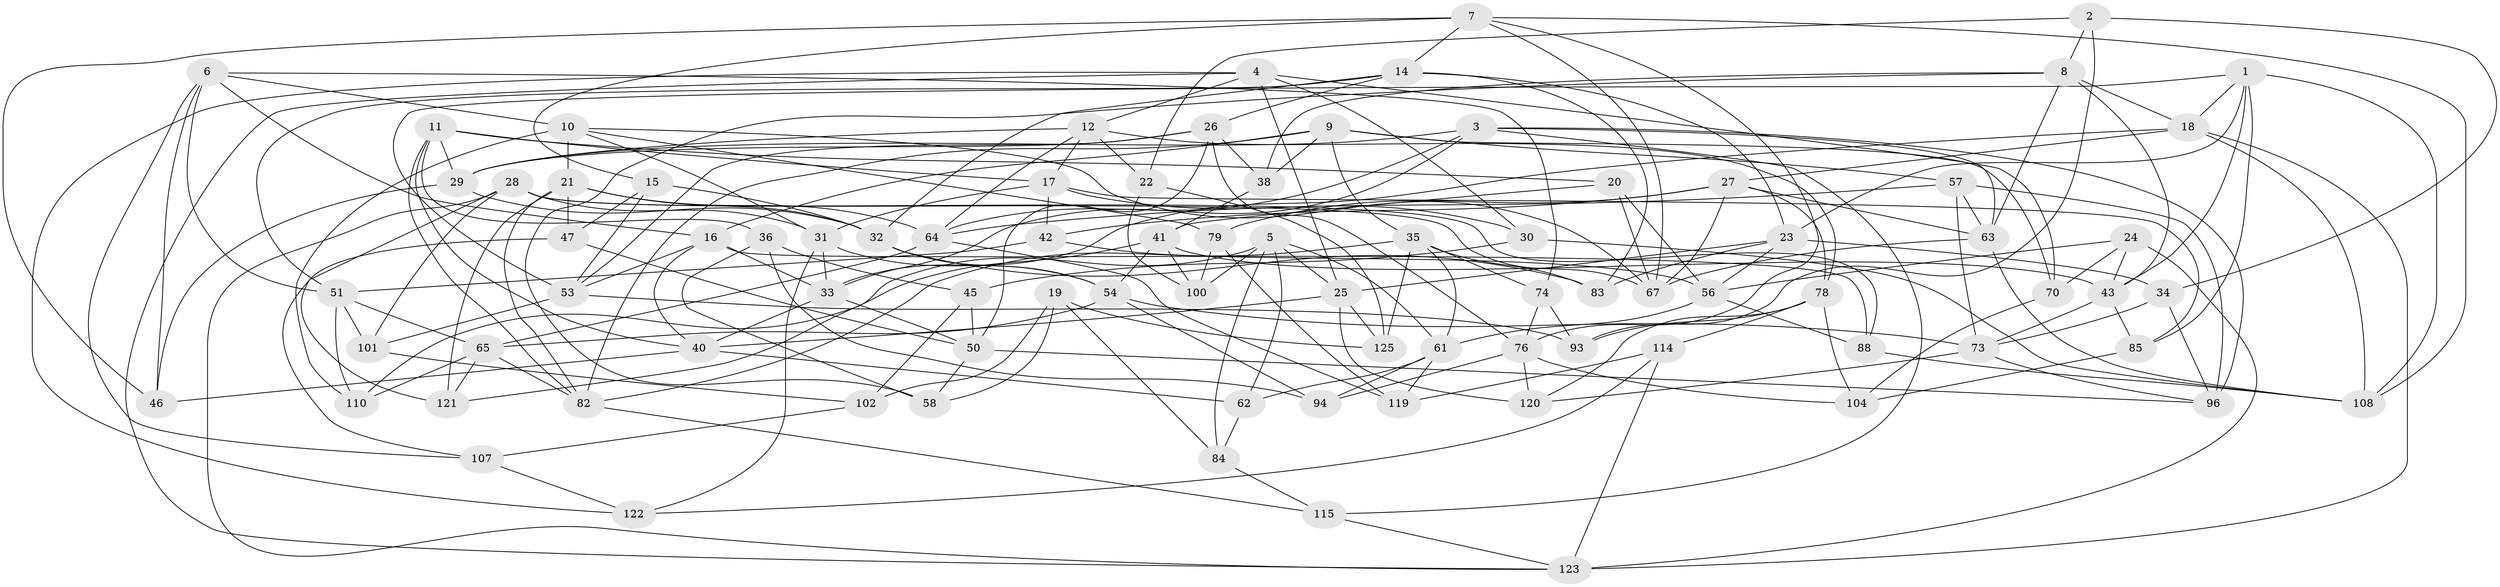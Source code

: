 // original degree distribution, {4: 1.0}
// Generated by graph-tools (version 1.1) at 2025/42/03/06/25 10:42:18]
// undirected, 85 vertices, 216 edges
graph export_dot {
graph [start="1"]
  node [color=gray90,style=filled];
  1 [super="+97"];
  2;
  3 [super="+44"];
  4 [super="+105"];
  5 [super="+127"];
  6 [super="+113"];
  7 [super="+103"];
  8 [super="+66"];
  9 [super="+59"];
  10 [super="+13"];
  11 [super="+98"];
  12 [super="+49"];
  14 [super="+60"];
  15;
  16 [super="+99"];
  17 [super="+72"];
  18 [super="+37"];
  19;
  20;
  21 [super="+95"];
  22;
  23 [super="+39"];
  24;
  25 [super="+111"];
  26 [super="+90"];
  27 [super="+112"];
  28 [super="+55"];
  29 [super="+80"];
  30;
  31 [super="+106"];
  32 [super="+75"];
  33 [super="+116"];
  34;
  35 [super="+92"];
  36;
  38;
  40 [super="+52"];
  41 [super="+69"];
  42;
  43 [super="+48"];
  45;
  46;
  47;
  50 [super="+71"];
  51 [super="+87"];
  53 [super="+128"];
  54 [super="+109"];
  56 [super="+129"];
  57 [super="+118"];
  58;
  61 [super="+77"];
  62;
  63 [super="+130"];
  64 [super="+91"];
  65 [super="+86"];
  67 [super="+68"];
  70;
  73 [super="+131"];
  74;
  76 [super="+81"];
  78 [super="+124"];
  79;
  82 [super="+89"];
  83;
  84;
  85;
  88;
  93;
  94;
  96 [super="+132"];
  100;
  101;
  102;
  104;
  107;
  108 [super="+117"];
  110;
  114;
  115;
  119;
  120;
  121;
  122;
  123 [super="+126"];
  125;
  1 -- 23;
  1 -- 85;
  1 -- 18;
  1 -- 43;
  1 -- 53;
  1 -- 108;
  2 -- 93;
  2 -- 8;
  2 -- 22;
  2 -- 34;
  3 -- 63;
  3 -- 64;
  3 -- 115;
  3 -- 29;
  3 -- 33;
  3 -- 96;
  4 -- 123;
  4 -- 25;
  4 -- 70;
  4 -- 122;
  4 -- 30;
  4 -- 12;
  5 -- 61;
  5 -- 110;
  5 -- 84;
  5 -- 25;
  5 -- 100;
  5 -- 62;
  6 -- 74;
  6 -- 46;
  6 -- 10;
  6 -- 16;
  6 -- 107;
  6 -- 51;
  7 -- 14;
  7 -- 15;
  7 -- 46;
  7 -- 76;
  7 -- 108;
  7 -- 67;
  8 -- 43;
  8 -- 58;
  8 -- 18;
  8 -- 38;
  8 -- 63;
  9 -- 70;
  9 -- 16;
  9 -- 35;
  9 -- 38;
  9 -- 57;
  9 -- 82;
  10 -- 67;
  10 -- 110;
  10 -- 31;
  10 -- 79;
  10 -- 21;
  11 -- 36;
  11 -- 40;
  11 -- 17;
  11 -- 20;
  11 -- 29;
  11 -- 82;
  12 -- 78;
  12 -- 17;
  12 -- 64;
  12 -- 29;
  12 -- 22;
  14 -- 51;
  14 -- 83;
  14 -- 32;
  14 -- 23;
  14 -- 26;
  15 -- 47;
  15 -- 53;
  15 -- 32;
  16 -- 88;
  16 -- 40;
  16 -- 53;
  16 -- 33;
  17 -- 42;
  17 -- 30;
  17 -- 85;
  17 -- 31;
  18 -- 108;
  18 -- 33;
  18 -- 27;
  18 -- 123;
  19 -- 125;
  19 -- 84;
  19 -- 58;
  19 -- 102;
  20 -- 41;
  20 -- 67;
  20 -- 56;
  21 -- 82;
  21 -- 32;
  21 -- 64;
  21 -- 121;
  21 -- 47;
  22 -- 125;
  22 -- 100;
  23 -- 83;
  23 -- 25;
  23 -- 34;
  23 -- 56;
  24 -- 70;
  24 -- 123;
  24 -- 56;
  24 -- 43;
  25 -- 125;
  25 -- 40;
  25 -- 120;
  26 -- 76;
  26 -- 53;
  26 -- 29;
  26 -- 50;
  26 -- 38;
  27 -- 78;
  27 -- 79;
  27 -- 42;
  27 -- 67;
  27 -- 63;
  28 -- 31;
  28 -- 88;
  28 -- 121;
  28 -- 101;
  28 -- 123;
  28 -- 67;
  29 -- 46;
  29 -- 32;
  30 -- 45;
  30 -- 108;
  31 -- 122;
  31 -- 33;
  31 -- 54;
  32 -- 83;
  32 -- 54;
  33 -- 50;
  33 -- 40;
  34 -- 96;
  34 -- 73;
  35 -- 83;
  35 -- 61;
  35 -- 74;
  35 -- 125;
  35 -- 82;
  36 -- 45;
  36 -- 94;
  36 -- 58;
  38 -- 41;
  40 -- 46;
  40 -- 62;
  41 -- 100;
  41 -- 121;
  41 -- 43;
  41 -- 54;
  42 -- 56;
  42 -- 51;
  43 -- 85;
  43 -- 73;
  45 -- 50;
  45 -- 102;
  47 -- 107;
  47 -- 50;
  50 -- 58;
  50 -- 96;
  51 -- 101;
  51 -- 110;
  51 -- 65;
  53 -- 93;
  53 -- 101;
  54 -- 65;
  54 -- 73;
  54 -- 94;
  56 -- 88;
  56 -- 61;
  57 -- 64;
  57 -- 73;
  57 -- 96 [weight=2];
  57 -- 63;
  61 -- 94;
  61 -- 62;
  61 -- 119;
  62 -- 84;
  63 -- 67;
  63 -- 108;
  64 -- 119;
  64 -- 65;
  65 -- 82;
  65 -- 110;
  65 -- 121;
  70 -- 104;
  73 -- 120;
  73 -- 96;
  74 -- 76;
  74 -- 93;
  76 -- 120;
  76 -- 104;
  76 -- 94;
  78 -- 104;
  78 -- 120;
  78 -- 114;
  78 -- 93;
  79 -- 100;
  79 -- 119;
  82 -- 115;
  84 -- 115;
  85 -- 104;
  88 -- 108;
  101 -- 102;
  102 -- 107;
  107 -- 122;
  114 -- 122;
  114 -- 119;
  114 -- 123;
  115 -- 123;
}
